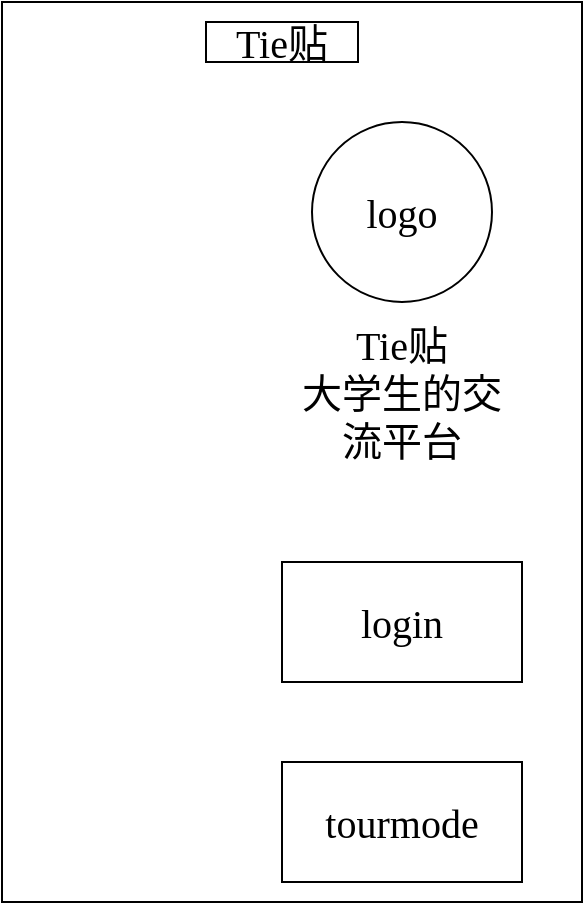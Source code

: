 <mxfile version="15.7.3" type="device" pages="10"><diagram name="frontpage" id="03018318-947c-dd8e-b7a3-06fadd420f32"><mxGraphModel dx="1024" dy="641" grid="1" gridSize="10" guides="1" tooltips="1" connect="1" arrows="1" fold="1" page="1" pageScale="1" pageWidth="1100" pageHeight="850" background="#ffffff" math="0" shadow="0"><root><mxCell id="0"/><mxCell id="1" parent="0"/><mxCell id="Fec5jtK180yCKp4PMNhq-3" value="" style="rounded=0;whiteSpace=wrap;html=1;fontFamily=Times New Roman;fontSize=20;" parent="1" vertex="1"><mxGeometry x="210" y="210" width="290" height="450" as="geometry"/></mxCell><mxCell id="Fec5jtK180yCKp4PMNhq-4" value="login" style="rounded=0;whiteSpace=wrap;html=1;fontFamily=Times New Roman;fontSize=20;" parent="1" vertex="1"><mxGeometry x="350" y="490" width="120" height="60" as="geometry"/></mxCell><mxCell id="Fec5jtK180yCKp4PMNhq-5" value="tourmode" style="rounded=0;whiteSpace=wrap;html=1;fontFamily=Times New Roman;fontSize=20;" parent="1" vertex="1"><mxGeometry x="350" y="590" width="120" height="60" as="geometry"/></mxCell><mxCell id="Fec5jtK180yCKp4PMNhq-6" value="logo" style="ellipse;whiteSpace=wrap;html=1;aspect=fixed;fontFamily=Times New Roman;fontSize=20;" parent="1" vertex="1"><mxGeometry x="365" y="270" width="90" height="90" as="geometry"/></mxCell><mxCell id="Fec5jtK180yCKp4PMNhq-7" value="Tie贴&lt;br style=&quot;font-size: 20px;&quot;&gt;大学生的交流平台" style="text;html=1;strokeColor=none;fillColor=none;align=center;verticalAlign=middle;whiteSpace=wrap;rounded=0;fontFamily=Times New Roman;fontSize=20;" parent="1" vertex="1"><mxGeometry x="350" y="390" width="120" height="30" as="geometry"/></mxCell><mxCell id="07I9K0FE3FSOYQsb4I6L-1" value="Tie贴" style="rounded=0;whiteSpace=wrap;html=1;fontFamily=Times New Roman;fontSize=20;" parent="1" vertex="1"><mxGeometry x="312" y="220" width="76" height="20" as="geometry"/></mxCell></root></mxGraphModel></diagram><diagram id="Ck95I9Hw9VxdFHplZ4lW" name="index"><mxGraphModel dx="1024" dy="641" grid="1" gridSize="10" guides="1" tooltips="1" connect="1" arrows="1" fold="1" page="1" pageScale="1" pageWidth="827" pageHeight="1169" math="0" shadow="0"><root><mxCell id="0"/><mxCell id="1" parent="0"/><mxCell id="U8atLPwV74V44_r6Qiif-1" value="" style="rounded=0;whiteSpace=wrap;html=1;fontFamily=Times New Roman;fontSize=20;" parent="1" vertex="1"><mxGeometry x="210" y="150" width="280" height="430" as="geometry"/></mxCell><mxCell id="U8atLPwV74V44_r6Qiif-2" value="avatar" style="rounded=0;whiteSpace=wrap;html=1;fontFamily=Times New Roman;fontSize=20;" parent="1" vertex="1"><mxGeometry x="330" y="200" width="56" height="50" as="geometry"/></mxCell><mxCell id="U8atLPwV74V44_r6Qiif-4" value="" style="rounded=0;whiteSpace=wrap;html=1;fontFamily=Times New Roman;fontSize=20;" parent="1" vertex="1"><mxGeometry x="225" y="270" width="250" height="50" as="geometry"/></mxCell><mxCell id="U8atLPwV74V44_r6Qiif-3" value="nickname：" style="text;html=1;strokeColor=none;fillColor=none;align=center;verticalAlign=middle;whiteSpace=wrap;rounded=0;fontFamily=Times New Roman;fontSize=20;" parent="1" vertex="1"><mxGeometry x="250" y="280" width="60" height="30" as="geometry"/></mxCell><mxCell id="U8atLPwV74V44_r6Qiif-5" value="" style="rounded=0;whiteSpace=wrap;html=1;fontFamily=Times New Roman;fontSize=20;" parent="1" vertex="1"><mxGeometry x="320" y="280" width="152" height="30" as="geometry"/></mxCell><mxCell id="BhhdBhAdkZYoi_wVhqBk-1" value="login" style="rounded=0;whiteSpace=wrap;html=1;fontFamily=Times New Roman;fontSize=20;" parent="1" vertex="1"><mxGeometry x="294" y="500" width="120" height="60" as="geometry"/></mxCell><mxCell id="-MaFEUrQbirA9aouCQEY-1" value="Tie贴" style="rounded=0;whiteSpace=wrap;html=1;fontFamily=Times New Roman;fontSize=20;" parent="1" vertex="1"><mxGeometry x="320" y="160" width="76" height="20" as="geometry"/></mxCell><mxCell id="E89VxUm0MRJ6qRe2BIk8-2" value="" style="rounded=0;whiteSpace=wrap;html=1;fontFamily=Times New Roman;fontSize=20;" parent="1" vertex="1"><mxGeometry x="225" y="340" width="250" height="50" as="geometry"/></mxCell><mxCell id="E89VxUm0MRJ6qRe2BIk8-3" value="school：" style="text;html=1;strokeColor=none;fillColor=none;align=center;verticalAlign=middle;whiteSpace=wrap;rounded=0;fontFamily=Times New Roman;fontSize=20;" parent="1" vertex="1"><mxGeometry x="250" y="350" width="60" height="30" as="geometry"/></mxCell><mxCell id="E89VxUm0MRJ6qRe2BIk8-4" value="" style="rounded=0;whiteSpace=wrap;html=1;fontFamily=Times New Roman;fontSize=20;" parent="1" vertex="1"><mxGeometry x="320" y="350" width="152" height="30" as="geometry"/></mxCell></root></mxGraphModel></diagram><diagram id="TXf3Urb8VIjmZzmf_03V" name="main"><mxGraphModel dx="1024" dy="641" grid="1" gridSize="10" guides="1" tooltips="1" connect="1" arrows="1" fold="1" page="1" pageScale="1" pageWidth="827" pageHeight="1169" math="0" shadow="0"><root><mxCell id="0"/><mxCell id="1" parent="0"/><mxCell id="C3f6mkqlEkLaBP0aJebE-1" value="" style="rounded=0;whiteSpace=wrap;html=1;fontFamily=Times New Roman;fontSize=20;" parent="1" vertex="1"><mxGeometry x="190" y="100" width="340" height="650" as="geometry"/></mxCell><mxCell id="C3f6mkqlEkLaBP0aJebE-2" value="swiper" style="rounded=0;whiteSpace=wrap;html=1;fontFamily=Times New Roman;fontSize=20;" parent="1" vertex="1"><mxGeometry x="200" y="140" width="320" height="220" as="geometry"/></mxCell><mxCell id="C3f6mkqlEkLaBP0aJebE-3" value="notice" style="rounded=0;whiteSpace=wrap;html=1;fontFamily=Times New Roman;fontSize=20;" parent="1" vertex="1"><mxGeometry x="200" y="370" width="320" height="40" as="geometry"/></mxCell><mxCell id="C3f6mkqlEkLaBP0aJebE-4" value="" style="rounded=0;whiteSpace=wrap;html=1;fontFamily=Times New Roman;fontSize=20;" parent="1" vertex="1"><mxGeometry x="200" y="420" width="320" height="50" as="geometry"/></mxCell><mxCell id="C3f6mkqlEkLaBP0aJebE-5" value="latest" style="rounded=0;whiteSpace=wrap;html=1;fontFamily=Times New Roman;fontSize=20;" parent="1" vertex="1"><mxGeometry x="210" y="430" width="130" height="30" as="geometry"/></mxCell><mxCell id="C3f6mkqlEkLaBP0aJebE-6" value="most liked" style="rounded=0;whiteSpace=wrap;html=1;fontFamily=Times New Roman;fontSize=20;" parent="1" vertex="1"><mxGeometry x="370" y="430" width="130" height="30" as="geometry"/></mxCell><mxCell id="C3f6mkqlEkLaBP0aJebE-7" value="" style="rounded=0;whiteSpace=wrap;html=1;fontFamily=Times New Roman;fontSize=20;" parent="1" vertex="1"><mxGeometry x="190" y="690" width="340" height="60" as="geometry"/></mxCell><mxCell id="C3f6mkqlEkLaBP0aJebE-8" value="main" style="rounded=0;whiteSpace=wrap;html=1;fontFamily=Times New Roman;fontSize=20;" parent="1" vertex="1"><mxGeometry x="200" y="700" width="60" height="40" as="geometry"/></mxCell><mxCell id="C3f6mkqlEkLaBP0aJebE-9" value="wall" style="rounded=0;whiteSpace=wrap;html=1;fontFamily=Times New Roman;fontSize=20;" parent="1" vertex="1"><mxGeometry x="290" y="700" width="60" height="40" as="geometry"/></mxCell><mxCell id="C3f6mkqlEkLaBP0aJebE-10" value="message" style="rounded=0;whiteSpace=wrap;html=1;fontFamily=Times New Roman;fontSize=20;" parent="1" vertex="1"><mxGeometry x="370" y="700" width="60" height="40" as="geometry"/></mxCell><mxCell id="C3f6mkqlEkLaBP0aJebE-12" value="mine" style="rounded=0;whiteSpace=wrap;html=1;fontFamily=Times New Roman;fontSize=20;" parent="1" vertex="1"><mxGeometry x="450" y="700" width="60" height="40" as="geometry"/></mxCell><mxCell id="C3f6mkqlEkLaBP0aJebE-13" value="" style="rounded=0;whiteSpace=wrap;html=1;fontFamily=Times New Roman;fontSize=20;" parent="1" vertex="1"><mxGeometry x="200" y="480" width="320" height="200" as="geometry"/></mxCell><mxCell id="C3f6mkqlEkLaBP0aJebE-14" value="post[0]" style="rounded=0;whiteSpace=wrap;html=1;fontFamily=Times New Roman;fontSize=20;" parent="1" vertex="1"><mxGeometry x="200" y="480" width="320" height="60" as="geometry"/></mxCell><mxCell id="C3f6mkqlEkLaBP0aJebE-15" value="post[1]" style="rounded=0;whiteSpace=wrap;html=1;fontFamily=Times New Roman;fontSize=20;" parent="1" vertex="1"><mxGeometry x="200" y="540" width="320" height="60" as="geometry"/></mxCell><mxCell id="C3f6mkqlEkLaBP0aJebE-16" value="post[2]" style="rounded=0;whiteSpace=wrap;html=1;fontFamily=Times New Roman;fontSize=20;" parent="1" vertex="1"><mxGeometry x="200" y="600" width="320" height="60" as="geometry"/></mxCell><mxCell id="C3f6mkqlEkLaBP0aJebE-17" value="post[3]" style="rounded=0;whiteSpace=wrap;html=1;fontFamily=Times New Roman;fontSize=20;" parent="1" vertex="1"><mxGeometry x="200" y="660" width="320" height="20" as="geometry"/></mxCell><mxCell id="C3f6mkqlEkLaBP0aJebE-18" value="Tie贴" style="rounded=0;whiteSpace=wrap;html=1;fontFamily=Times New Roman;fontSize=20;" parent="1" vertex="1"><mxGeometry x="322" y="110" width="76" height="20" as="geometry"/></mxCell><mxCell id="C3f6mkqlEkLaBP0aJebE-19" value="postpost" style="ellipse;whiteSpace=wrap;html=1;aspect=fixed;fontFamily=Times New Roman;fontSize=20;" parent="1" vertex="1"><mxGeometry x="430" y="570" width="80" height="80" as="geometry"/></mxCell></root></mxGraphModel></diagram><diagram id="62_W3riZUfxKV5c6a-C_" name="wall"><mxGraphModel dx="1024" dy="641" grid="1" gridSize="10" guides="1" tooltips="1" connect="1" arrows="1" fold="1" page="1" pageScale="1" pageWidth="827" pageHeight="1169" math="0" shadow="0"><root><mxCell id="0"/><mxCell id="1" parent="0"/><mxCell id="J6cH_D4If7bxww8ocM0f-1" value="" style="rounded=0;whiteSpace=wrap;html=1;fontFamily=Times New Roman;fontSize=20;" parent="1" vertex="1"><mxGeometry x="190" y="100" width="340" height="600" as="geometry"/></mxCell><mxCell id="J6cH_D4If7bxww8ocM0f-2" value="" style="rounded=0;whiteSpace=wrap;html=1;fontFamily=Times New Roman;fontSize=20;" parent="1" vertex="1"><mxGeometry x="200" y="180" width="320" height="180" as="geometry"/></mxCell><mxCell id="J6cH_D4If7bxww8ocM0f-7" value="" style="rounded=0;whiteSpace=wrap;html=1;fontFamily=Times New Roman;fontSize=20;" parent="1" vertex="1"><mxGeometry x="190" y="630" width="340" height="70" as="geometry"/></mxCell><mxCell id="J6cH_D4If7bxww8ocM0f-8" value="main" style="rounded=0;whiteSpace=wrap;html=1;fontFamily=Times New Roman;fontSize=20;" parent="1" vertex="1"><mxGeometry x="210" y="650" width="60" height="40" as="geometry"/></mxCell><mxCell id="J6cH_D4If7bxww8ocM0f-9" value="wall" style="rounded=0;whiteSpace=wrap;html=1;fontFamily=Times New Roman;fontSize=20;" parent="1" vertex="1"><mxGeometry x="290" y="650" width="60" height="40" as="geometry"/></mxCell><mxCell id="J6cH_D4If7bxww8ocM0f-10" value="message" style="rounded=0;whiteSpace=wrap;html=1;fontFamily=Times New Roman;fontSize=20;" parent="1" vertex="1"><mxGeometry x="370" y="650" width="70" height="40" as="geometry"/></mxCell><mxCell id="J6cH_D4If7bxww8ocM0f-11" value="mine" style="rounded=0;whiteSpace=wrap;html=1;fontFamily=Times New Roman;fontSize=20;" parent="1" vertex="1"><mxGeometry x="460" y="650" width="60" height="40" as="geometry"/></mxCell><mxCell id="J6cH_D4If7bxww8ocM0f-12" value="" style="rounded=0;whiteSpace=wrap;html=1;fontFamily=Times New Roman;fontSize=20;" parent="1" vertex="1"><mxGeometry x="200" y="370" width="320" height="240" as="geometry"/></mxCell><mxCell id="J6cH_D4If7bxww8ocM0f-13" value="post[0]" style="rounded=0;whiteSpace=wrap;html=1;fontFamily=Times New Roman;fontSize=20;" parent="1" vertex="1"><mxGeometry x="200" y="370" width="320" height="60" as="geometry"/></mxCell><mxCell id="J6cH_D4If7bxww8ocM0f-14" value="post[1]" style="rounded=0;whiteSpace=wrap;html=1;fontFamily=Times New Roman;fontSize=20;" parent="1" vertex="1"><mxGeometry x="200" y="430" width="320" height="60" as="geometry"/></mxCell><mxCell id="J6cH_D4If7bxww8ocM0f-15" value="post[2]" style="rounded=0;whiteSpace=wrap;html=1;fontFamily=Times New Roman;fontSize=20;" parent="1" vertex="1"><mxGeometry x="200" y="490" width="320" height="60" as="geometry"/></mxCell><mxCell id="J6cH_D4If7bxww8ocM0f-17" value="Tie贴" style="rounded=0;whiteSpace=wrap;html=1;fontFamily=Times New Roman;fontSize=20;" parent="1" vertex="1"><mxGeometry x="322" y="110" width="76" height="20" as="geometry"/></mxCell><mxCell id="jOnQW-eUxIQGcwZUEFTj-1" value="search" style="rounded=0;whiteSpace=wrap;html=1;fontFamily=Times New Roman;fontSize=20;" parent="1" vertex="1"><mxGeometry x="202" y="140" width="318" height="30" as="geometry"/></mxCell><mxCell id="jOnQW-eUxIQGcwZUEFTj-2" value="notice" style="rounded=0;whiteSpace=wrap;html=1;fontFamily=Times New Roman;fontSize=20;" parent="1" vertex="1"><mxGeometry x="210" y="190" width="65" height="60" as="geometry"/></mxCell><mxCell id="jOnQW-eUxIQGcwZUEFTj-3" value="confess" style="rounded=0;whiteSpace=wrap;html=1;fontFamily=Times New Roman;fontSize=20;" parent="1" vertex="1"><mxGeometry x="290" y="190" width="65" height="60" as="geometry"/></mxCell><mxCell id="jOnQW-eUxIQGcwZUEFTj-4" value="trade" style="rounded=0;whiteSpace=wrap;html=1;fontFamily=Times New Roman;fontSize=20;" parent="1" vertex="1"><mxGeometry x="370" y="190" width="65" height="60" as="geometry"/></mxCell><mxCell id="jOnQW-eUxIQGcwZUEFTj-5" value="lost-found" style="rounded=0;whiteSpace=wrap;html=1;fontFamily=Times New Roman;fontSize=20;" parent="1" vertex="1"><mxGeometry x="445" y="190" width="65" height="60" as="geometry"/></mxCell><mxCell id="jOnQW-eUxIQGcwZUEFTj-6" value="data-share" style="rounded=0;whiteSpace=wrap;html=1;fontFamily=Times New Roman;fontSize=20;" parent="1" vertex="1"><mxGeometry x="210" y="280" width="65" height="60" as="geometry"/></mxCell><mxCell id="jOnQW-eUxIQGcwZUEFTj-7" value="team" style="rounded=0;whiteSpace=wrap;html=1;fontFamily=Times New Roman;fontSize=20;" parent="1" vertex="1"><mxGeometry x="290" y="280" width="65" height="60" as="geometry"/></mxCell><mxCell id="jOnQW-eUxIQGcwZUEFTj-8" value="complain" style="rounded=0;whiteSpace=wrap;html=1;fontFamily=Times New Roman;fontSize=20;" parent="1" vertex="1"><mxGeometry x="370" y="280" width="65" height="60" as="geometry"/></mxCell><mxCell id="jOnQW-eUxIQGcwZUEFTj-9" value="other" style="rounded=0;whiteSpace=wrap;html=1;fontFamily=Times New Roman;fontSize=20;" parent="1" vertex="1"><mxGeometry x="445" y="280" width="65" height="60" as="geometry"/></mxCell><mxCell id="jOnQW-eUxIQGcwZUEFTj-10" value="post[3]" style="rounded=0;whiteSpace=wrap;html=1;fontFamily=Times New Roman;fontSize=20;" parent="1" vertex="1"><mxGeometry x="200" y="550" width="320" height="60" as="geometry"/></mxCell><mxCell id="J6cH_D4If7bxww8ocM0f-18" value="postpost" style="ellipse;whiteSpace=wrap;html=1;aspect=fixed;fontFamily=Times New Roman;fontSize=20;" parent="1" vertex="1"><mxGeometry x="435" y="545" width="80" height="80" as="geometry"/></mxCell></root></mxGraphModel></diagram><diagram id="JjD_x3LjAsMo0YxZ4d_v" name="search"><mxGraphModel dx="1024" dy="641" grid="1" gridSize="10" guides="1" tooltips="1" connect="1" arrows="1" fold="1" page="1" pageScale="1" pageWidth="827" pageHeight="1169" math="0" shadow="0"><root><mxCell id="0"/><mxCell id="1" parent="0"/><mxCell id="dlkelOF_nLIqjOFd05VU-1" value="" style="rounded=0;whiteSpace=wrap;html=1;fontFamily=Times New Roman;fontSize=20;" parent="1" vertex="1"><mxGeometry x="200" y="140" width="290" height="350" as="geometry"/></mxCell><mxCell id="RouSW0bpecZGNJ4RRtc4-1" value="Tie贴" style="rounded=0;whiteSpace=wrap;html=1;fontFamily=Times New Roman;fontSize=20;" parent="1" vertex="1"><mxGeometry x="307" y="150" width="76" height="20" as="geometry"/></mxCell><mxCell id="RouSW0bpecZGNJ4RRtc4-2" value="input key word......" style="rounded=0;whiteSpace=wrap;html=1;fontFamily=Times New Roman;fontSize=20;" parent="1" vertex="1"><mxGeometry x="210" y="190" width="210" height="30" as="geometry"/></mxCell><mxCell id="RouSW0bpecZGNJ4RRtc4-3" value="search" style="rounded=0;whiteSpace=wrap;html=1;fontFamily=Times New Roman;fontSize=20;" parent="1" vertex="1"><mxGeometry x="430" y="190" width="50" height="30" as="geometry"/></mxCell><mxCell id="RouSW0bpecZGNJ4RRtc4-7" value="" style="rounded=0;whiteSpace=wrap;html=1;fontFamily=Times New Roman;fontSize=20;" parent="1" vertex="1"><mxGeometry x="210" y="230" width="270" height="250" as="geometry"/></mxCell><mxCell id="RouSW0bpecZGNJ4RRtc4-8" value="post[0]" style="rounded=0;whiteSpace=wrap;html=1;fontFamily=Times New Roman;fontSize=20;" parent="1" vertex="1"><mxGeometry x="210" y="230" width="270" height="50" as="geometry"/></mxCell><mxCell id="RouSW0bpecZGNJ4RRtc4-10" value="post[1]" style="rounded=0;whiteSpace=wrap;html=1;fontFamily=Times New Roman;fontSize=20;" parent="1" vertex="1"><mxGeometry x="210" y="280" width="270" height="50" as="geometry"/></mxCell><mxCell id="RouSW0bpecZGNJ4RRtc4-11" value="post[2]" style="rounded=0;whiteSpace=wrap;html=1;fontFamily=Times New Roman;fontSize=20;" parent="1" vertex="1"><mxGeometry x="210" y="330" width="270" height="50" as="geometry"/></mxCell><mxCell id="RouSW0bpecZGNJ4RRtc4-12" value="post[3]" style="rounded=0;whiteSpace=wrap;html=1;fontFamily=Times New Roman;fontSize=20;" parent="1" vertex="1"><mxGeometry x="210" y="380" width="270" height="50" as="geometry"/></mxCell><mxCell id="RouSW0bpecZGNJ4RRtc4-13" value="post[4]" style="rounded=0;whiteSpace=wrap;html=1;fontFamily=Times New Roman;fontSize=20;" parent="1" vertex="1"><mxGeometry x="210" y="430" width="270" height="50" as="geometry"/></mxCell></root></mxGraphModel></diagram><diagram id="K6dkKRm18u_CWWQk3UzU" name="message"><mxGraphModel dx="1024" dy="641" grid="1" gridSize="10" guides="1" tooltips="1" connect="1" arrows="1" fold="1" page="1" pageScale="1" pageWidth="827" pageHeight="1169" math="0" shadow="0"><root><mxCell id="0"/><mxCell id="1" parent="0"/><mxCell id="3E1axRvY01PlT96TrOj6-1" value="" style="rounded=0;whiteSpace=wrap;html=1;fontFamily=Times New Roman;fontSize=20;" parent="1" vertex="1"><mxGeometry x="190" y="100" width="340" height="430" as="geometry"/></mxCell><mxCell id="3E1axRvY01PlT96TrOj6-3" value="" style="rounded=0;whiteSpace=wrap;html=1;fontFamily=Times New Roman;fontSize=20;" parent="1" vertex="1"><mxGeometry x="191" y="470" width="340" height="60" as="geometry"/></mxCell><mxCell id="3E1axRvY01PlT96TrOj6-4" value="main" style="rounded=0;whiteSpace=wrap;html=1;fontFamily=Times New Roman;fontSize=20;" parent="1" vertex="1"><mxGeometry x="205" y="480" width="60" height="40" as="geometry"/></mxCell><mxCell id="3E1axRvY01PlT96TrOj6-5" value="wall" style="rounded=0;whiteSpace=wrap;html=1;fontFamily=Times New Roman;fontSize=20;" parent="1" vertex="1"><mxGeometry x="295" y="480" width="60" height="40" as="geometry"/></mxCell><mxCell id="3E1axRvY01PlT96TrOj6-6" value="message" style="rounded=0;whiteSpace=wrap;html=1;fontFamily=Times New Roman;fontSize=20;" parent="1" vertex="1"><mxGeometry x="375" y="480" width="70" height="40" as="geometry"/></mxCell><mxCell id="3E1axRvY01PlT96TrOj6-7" value="mine" style="rounded=0;whiteSpace=wrap;html=1;fontFamily=Times New Roman;fontSize=20;" parent="1" vertex="1"><mxGeometry x="455" y="480" width="60" height="40" as="geometry"/></mxCell><mxCell id="3E1axRvY01PlT96TrOj6-8" value="" style="rounded=0;whiteSpace=wrap;html=1;fontFamily=Times New Roman;fontSize=20;" parent="1" vertex="1"><mxGeometry x="200" y="210" width="320" height="250" as="geometry"/></mxCell><mxCell id="3E1axRvY01PlT96TrOj6-9" value="post[0]" style="rounded=0;whiteSpace=wrap;html=1;fontFamily=Times New Roman;fontSize=20;" parent="1" vertex="1"><mxGeometry x="200" y="210" width="320" height="60" as="geometry"/></mxCell><mxCell id="3E1axRvY01PlT96TrOj6-10" value="post[1]" style="rounded=0;whiteSpace=wrap;html=1;fontFamily=Times New Roman;fontSize=20;" parent="1" vertex="1"><mxGeometry x="200" y="270" width="320" height="60" as="geometry"/></mxCell><mxCell id="3E1axRvY01PlT96TrOj6-11" value="post[2]" style="rounded=0;whiteSpace=wrap;html=1;fontFamily=Times New Roman;fontSize=20;" parent="1" vertex="1"><mxGeometry x="200" y="330" width="320" height="60" as="geometry"/></mxCell><mxCell id="3E1axRvY01PlT96TrOj6-12" value="Tie贴" style="rounded=0;whiteSpace=wrap;html=1;fontFamily=Times New Roman;fontSize=20;" parent="1" vertex="1"><mxGeometry x="322" y="110" width="76" height="20" as="geometry"/></mxCell><mxCell id="3E1axRvY01PlT96TrOj6-13" value="" style="rounded=0;whiteSpace=wrap;html=1;fontFamily=Times New Roman;fontSize=20;" parent="1" vertex="1"><mxGeometry x="202" y="140" width="318" height="50" as="geometry"/></mxCell><mxCell id="3E1axRvY01PlT96TrOj6-22" value="post[3]" style="rounded=0;whiteSpace=wrap;html=1;fontFamily=Times New Roman;fontSize=20;" parent="1" vertex="1"><mxGeometry x="200" y="390" width="320" height="60" as="geometry"/></mxCell><mxCell id="3E1axRvY01PlT96TrOj6-25" value="received like" style="rounded=0;whiteSpace=wrap;html=1;fontFamily=Times New Roman;fontSize=20;" parent="1" vertex="1"><mxGeometry x="220" y="150" width="120" height="30" as="geometry"/></mxCell><mxCell id="3E1axRvY01PlT96TrOj6-26" value="received comment" style="rounded=0;whiteSpace=wrap;html=1;fontFamily=Times New Roman;fontSize=20;" parent="1" vertex="1"><mxGeometry x="360" y="150" width="150" height="30" as="geometry"/></mxCell></root></mxGraphModel></diagram><diagram id="HrdHUyRDvfsB8xWi9xa5" name="mine"><mxGraphModel dx="1024" dy="641" grid="1" gridSize="10" guides="1" tooltips="1" connect="1" arrows="1" fold="1" page="1" pageScale="1" pageWidth="827" pageHeight="1169" math="0" shadow="0"><root><mxCell id="0"/><mxCell id="1" parent="0"/><mxCell id="SbzInQS1TNpBbRl-zPzZ-1" value="" style="rounded=0;whiteSpace=wrap;html=1;fontFamily=Times New Roman;fontSize=20;" parent="1" vertex="1"><mxGeometry x="190" y="100" width="340" height="540" as="geometry"/></mxCell><mxCell id="SbzInQS1TNpBbRl-zPzZ-2" value="" style="rounded=0;whiteSpace=wrap;html=1;fontFamily=Times New Roman;fontSize=20;" parent="1" vertex="1"><mxGeometry x="200" y="280" width="320" height="233" as="geometry"/></mxCell><mxCell id="SbzInQS1TNpBbRl-zPzZ-3" value="" style="rounded=0;whiteSpace=wrap;html=1;fontFamily=Times New Roman;fontSize=20;" parent="1" vertex="1"><mxGeometry x="190" y="580" width="340" height="60" as="geometry"/></mxCell><mxCell id="SbzInQS1TNpBbRl-zPzZ-4" value="main" style="rounded=0;whiteSpace=wrap;html=1;fontFamily=Times New Roman;fontSize=20;" parent="1" vertex="1"><mxGeometry x="200" y="590" width="60" height="40" as="geometry"/></mxCell><mxCell id="SbzInQS1TNpBbRl-zPzZ-5" value="wall" style="rounded=0;whiteSpace=wrap;html=1;fontFamily=Times New Roman;fontSize=20;" parent="1" vertex="1"><mxGeometry x="290" y="590" width="60" height="40" as="geometry"/></mxCell><mxCell id="SbzInQS1TNpBbRl-zPzZ-6" value="message" style="rounded=0;whiteSpace=wrap;html=1;fontFamily=Times New Roman;fontSize=20;" parent="1" vertex="1"><mxGeometry x="370" y="590" width="70" height="40" as="geometry"/></mxCell><mxCell id="SbzInQS1TNpBbRl-zPzZ-7" value="mine" style="rounded=0;whiteSpace=wrap;html=1;fontFamily=Times New Roman;fontSize=20;" parent="1" vertex="1"><mxGeometry x="450" y="590" width="60" height="40" as="geometry"/></mxCell><mxCell id="SbzInQS1TNpBbRl-zPzZ-12" value="Tie贴" style="rounded=0;whiteSpace=wrap;html=1;fontFamily=Times New Roman;fontSize=20;" parent="1" vertex="1"><mxGeometry x="322" y="110" width="76" height="20" as="geometry"/></mxCell><mxCell id="SbzInQS1TNpBbRl-zPzZ-34" value="avatar" style="ellipse;whiteSpace=wrap;html=1;aspect=fixed;fontFamily=Times New Roman;fontSize=20;" parent="1" vertex="1"><mxGeometry x="200" y="180" width="80" height="80" as="geometry"/></mxCell><mxCell id="SbzInQS1TNpBbRl-zPzZ-37" value="nickname" style="text;html=1;strokeColor=none;fillColor=none;align=center;verticalAlign=middle;whiteSpace=wrap;rounded=0;fontFamily=Times New Roman;fontSize=20;" parent="1" vertex="1"><mxGeometry x="290" y="205" width="60" height="30" as="geometry"/></mxCell><mxCell id="SbzInQS1TNpBbRl-zPzZ-39" value="anonymous" style="ellipse;whiteSpace=wrap;html=1;aspect=fixed;fontFamily=Times New Roman;fontSize=20;" parent="1" vertex="1"><mxGeometry x="410" y="140" width="105" height="105" as="geometry"/></mxCell><mxCell id="SbzInQS1TNpBbRl-zPzZ-40" value="my-post" style="rounded=0;whiteSpace=wrap;html=1;fontFamily=Times New Roman;fontSize=20;" parent="1" vertex="1"><mxGeometry x="210" y="291.5" width="80" height="80" as="geometry"/></mxCell><mxCell id="SbzInQS1TNpBbRl-zPzZ-43" value="contact" style="rounded=0;whiteSpace=wrap;html=1;fontFamily=Times New Roman;fontSize=20;" parent="1" vertex="1"><mxGeometry x="318" y="291.5" width="80" height="80" as="geometry"/></mxCell><mxCell id="SbzInQS1TNpBbRl-zPzZ-44" value="school" style="rounded=0;whiteSpace=wrap;html=1;fontFamily=Times New Roman;fontSize=20;" parent="1" vertex="1"><mxGeometry x="422.5" y="291.5" width="80" height="80" as="geometry"/></mxCell><mxCell id="SbzInQS1TNpBbRl-zPzZ-45" value="collection" style="rounded=0;whiteSpace=wrap;html=1;fontFamily=Times New Roman;fontSize=20;" parent="1" vertex="1"><mxGeometry x="210" y="411.5" width="80" height="80" as="geometry"/></mxCell><mxCell id="SbzInQS1TNpBbRl-zPzZ-46" value="admin" style="rounded=0;whiteSpace=wrap;html=1;fontFamily=Times New Roman;fontSize=20;" parent="1" vertex="1"><mxGeometry x="318" y="411.5" width="80" height="80" as="geometry"/></mxCell><mxCell id="SbzInQS1TNpBbRl-zPzZ-47" value="subscribe" style="rounded=0;whiteSpace=wrap;html=1;fontFamily=Times New Roman;fontSize=20;" parent="1" vertex="1"><mxGeometry x="422.5" y="411.5" width="80" height="80" as="geometry"/></mxCell><mxCell id="SbzInQS1TNpBbRl-zPzZ-48" value="school auth" style="rounded=0;whiteSpace=wrap;html=1;fontFamily=Times New Roman;fontSize=20;" parent="1" vertex="1"><mxGeometry x="200" y="530" width="320" height="30" as="geometry"/></mxCell></root></mxGraphModel></diagram><diagram id="QgWmnpysTdo-Zl5FHfbC" name="mine2"><mxGraphModel dx="1024" dy="641" grid="1" gridSize="10" guides="1" tooltips="1" connect="1" arrows="1" fold="1" page="1" pageScale="1" pageWidth="827" pageHeight="1169" math="0" shadow="0"><root><mxCell id="0"/><mxCell id="1" parent="0"/><mxCell id="PbueJLHpy8PA-1Dh4aSk-1" value="" style="rounded=0;whiteSpace=wrap;html=1;fontFamily=Times New Roman;fontSize=20;" parent="1" vertex="1"><mxGeometry x="190" y="100" width="340" height="540" as="geometry"/></mxCell><mxCell id="PbueJLHpy8PA-1Dh4aSk-2" value="" style="rounded=0;whiteSpace=wrap;html=1;fontFamily=Times New Roman;fontSize=20;" parent="1" vertex="1"><mxGeometry x="200" y="280" width="320" height="233" as="geometry"/></mxCell><mxCell id="PbueJLHpy8PA-1Dh4aSk-3" value="" style="rounded=0;whiteSpace=wrap;html=1;fontFamily=Times New Roman;fontSize=20;" parent="1" vertex="1"><mxGeometry x="190" y="581.5" width="340" height="60" as="geometry"/></mxCell><mxCell id="PbueJLHpy8PA-1Dh4aSk-4" value="main" style="rounded=0;whiteSpace=wrap;html=1;fontFamily=Times New Roman;fontSize=20;" parent="1" vertex="1"><mxGeometry x="200" y="591.5" width="60" height="40" as="geometry"/></mxCell><mxCell id="PbueJLHpy8PA-1Dh4aSk-5" value="wall" style="rounded=0;whiteSpace=wrap;html=1;fontFamily=Times New Roman;fontSize=20;" parent="1" vertex="1"><mxGeometry x="290" y="591.5" width="60" height="40" as="geometry"/></mxCell><mxCell id="PbueJLHpy8PA-1Dh4aSk-6" value="message" style="rounded=0;whiteSpace=wrap;html=1;fontFamily=Times New Roman;fontSize=20;" parent="1" vertex="1"><mxGeometry x="370" y="591.5" width="70" height="40" as="geometry"/></mxCell><mxCell id="PbueJLHpy8PA-1Dh4aSk-7" value="mine" style="rounded=0;whiteSpace=wrap;html=1;fontFamily=Times New Roman;fontSize=20;" parent="1" vertex="1"><mxGeometry x="450" y="591.5" width="60" height="40" as="geometry"/></mxCell><mxCell id="PbueJLHpy8PA-1Dh4aSk-8" value="Tie贴" style="rounded=0;whiteSpace=wrap;html=1;fontFamily=Times New Roman;fontSize=20;" parent="1" vertex="1"><mxGeometry x="322" y="110" width="76" height="20" as="geometry"/></mxCell><mxCell id="PbueJLHpy8PA-1Dh4aSk-9" value="avatar" style="ellipse;whiteSpace=wrap;html=1;aspect=fixed;fontFamily=Times New Roman;fontSize=20;" parent="1" vertex="1"><mxGeometry x="200" y="180" width="80" height="80" as="geometry"/></mxCell><mxCell id="PbueJLHpy8PA-1Dh4aSk-10" value="nickname" style="text;html=1;strokeColor=none;fillColor=none;align=center;verticalAlign=middle;whiteSpace=wrap;rounded=0;fontFamily=Times New Roman;fontSize=20;" parent="1" vertex="1"><mxGeometry x="290" y="205" width="60" height="30" as="geometry"/></mxCell><mxCell id="PbueJLHpy8PA-1Dh4aSk-11" value="login" style="ellipse;whiteSpace=wrap;html=1;aspect=fixed;fontFamily=Times New Roman;fontSize=20;" parent="1" vertex="1"><mxGeometry x="430" y="170" width="60" height="60" as="geometry"/></mxCell><mxCell id="PbueJLHpy8PA-1Dh4aSk-12" value="my-post" style="rounded=0;whiteSpace=wrap;html=1;fontFamily=Times New Roman;fontSize=20;" parent="1" vertex="1"><mxGeometry x="210" y="291.5" width="80" height="80" as="geometry"/></mxCell><mxCell id="PbueJLHpy8PA-1Dh4aSk-13" value="contact" style="rounded=0;whiteSpace=wrap;html=1;fontFamily=Times New Roman;fontSize=20;" parent="1" vertex="1"><mxGeometry x="318" y="291.5" width="80" height="80" as="geometry"/></mxCell><mxCell id="PbueJLHpy8PA-1Dh4aSk-14" value="school" style="rounded=0;whiteSpace=wrap;html=1;fontFamily=Times New Roman;fontSize=20;" parent="1" vertex="1"><mxGeometry x="422.5" y="291.5" width="80" height="80" as="geometry"/></mxCell><mxCell id="PbueJLHpy8PA-1Dh4aSk-15" value="collection" style="rounded=0;whiteSpace=wrap;html=1;fontFamily=Times New Roman;fontSize=20;" parent="1" vertex="1"><mxGeometry x="210" y="411.5" width="80" height="80" as="geometry"/></mxCell><mxCell id="PbueJLHpy8PA-1Dh4aSk-16" value="admin" style="rounded=0;whiteSpace=wrap;html=1;fontFamily=Times New Roman;fontSize=20;" parent="1" vertex="1"><mxGeometry x="318" y="411.5" width="80" height="80" as="geometry"/></mxCell><mxCell id="PbueJLHpy8PA-1Dh4aSk-17" value="subscribe" style="rounded=0;whiteSpace=wrap;html=1;fontFamily=Times New Roman;fontSize=20;" parent="1" vertex="1"><mxGeometry x="422.5" y="411.5" width="80" height="80" as="geometry"/></mxCell><mxCell id="PbueJLHpy8PA-1Dh4aSk-18" value="school auth" style="rounded=0;whiteSpace=wrap;html=1;fontFamily=Times New Roman;fontSize=20;" parent="1" vertex="1"><mxGeometry x="200" y="531.5" width="320" height="30" as="geometry"/></mxCell></root></mxGraphModel></diagram><diagram id="JMtDTtF_RG45JkoGKZRz" name="postpost"><mxGraphModel dx="1024" dy="641" grid="1" gridSize="10" guides="1" tooltips="1" connect="1" arrows="1" fold="1" page="1" pageScale="1" pageWidth="827" pageHeight="1169" math="0" shadow="0"><root><mxCell id="0"/><mxCell id="1" parent="0"/><mxCell id="7Pqg90xKutoaqVlrx0dF-1" value="" style="rounded=0;whiteSpace=wrap;html=1;fontFamily=Times New Roman;fontSize=20;" parent="1" vertex="1"><mxGeometry x="200" y="140" width="290" height="510" as="geometry"/></mxCell><mxCell id="7Pqg90xKutoaqVlrx0dF-2" value="Tie贴" style="rounded=0;whiteSpace=wrap;html=1;fontFamily=Times New Roman;fontSize=20;" parent="1" vertex="1"><mxGeometry x="307" y="150" width="76" height="20" as="geometry"/></mxCell><mxCell id="7Pqg90xKutoaqVlrx0dF-11" value="input title....." style="rounded=0;whiteSpace=wrap;html=1;fontFamily=Times New Roman;fontSize=20;" parent="1" vertex="1"><mxGeometry x="210" y="180" width="270" height="20" as="geometry"/></mxCell><mxCell id="7Pqg90xKutoaqVlrx0dF-12" value="input content....." style="rounded=0;whiteSpace=wrap;html=1;fontFamily=Times New Roman;fontSize=20;" parent="1" vertex="1"><mxGeometry x="210" y="220" width="270" height="70" as="geometry"/></mxCell><mxCell id="7Pqg90xKutoaqVlrx0dF-13" value="photo1" style="rounded=0;whiteSpace=wrap;html=1;fontFamily=Times New Roman;fontSize=20;" parent="1" vertex="1"><mxGeometry x="215" y="310" width="70" height="60" as="geometry"/></mxCell><mxCell id="7Pqg90xKutoaqVlrx0dF-15" value="tag1" style="rounded=0;whiteSpace=wrap;html=1;fontFamily=Times New Roman;fontSize=20;" parent="1" vertex="1"><mxGeometry x="215" y="480" width="70" height="40" as="geometry"/></mxCell><mxCell id="7Pqg90xKutoaqVlrx0dF-16" value="tag2" style="rounded=0;whiteSpace=wrap;html=1;fontFamily=Times New Roman;fontSize=20;" parent="1" vertex="1"><mxGeometry x="312" y="480" width="70" height="40" as="geometry"/></mxCell><mxCell id="7Pqg90xKutoaqVlrx0dF-17" value="tag3" style="rounded=0;whiteSpace=wrap;html=1;fontFamily=Times New Roman;fontSize=20;" parent="1" vertex="1"><mxGeometry x="405" y="480" width="70" height="40" as="geometry"/></mxCell><mxCell id="7Pqg90xKutoaqVlrx0dF-18" value="tag4" style="rounded=0;whiteSpace=wrap;html=1;fontFamily=Times New Roman;fontSize=20;" parent="1" vertex="1"><mxGeometry x="215" y="540" width="70" height="40" as="geometry"/></mxCell><mxCell id="7Pqg90xKutoaqVlrx0dF-19" value="tag5" style="rounded=0;whiteSpace=wrap;html=1;fontFamily=Times New Roman;fontSize=20;" parent="1" vertex="1"><mxGeometry x="312" y="540" width="70" height="40" as="geometry"/></mxCell><mxCell id="7Pqg90xKutoaqVlrx0dF-20" value="tag6" style="rounded=0;whiteSpace=wrap;html=1;fontFamily=Times New Roman;fontSize=20;" parent="1" vertex="1"><mxGeometry x="405" y="540" width="70" height="40" as="geometry"/></mxCell><mxCell id="7Pqg90xKutoaqVlrx0dF-21" value="publish" style="rounded=0;whiteSpace=wrap;html=1;fontFamily=Times New Roman;fontSize=20;" parent="1" vertex="1"><mxGeometry x="287" y="610" width="120" height="30" as="geometry"/></mxCell><mxCell id="7Pqg90xKutoaqVlrx0dF-24" value="photo2" style="rounded=0;whiteSpace=wrap;html=1;fontFamily=Times New Roman;fontSize=20;" parent="1" vertex="1"><mxGeometry x="312" y="310" width="70" height="60" as="geometry"/></mxCell><mxCell id="7Pqg90xKutoaqVlrx0dF-25" value="photo3" style="rounded=0;whiteSpace=wrap;html=1;fontFamily=Times New Roman;fontSize=20;" parent="1" vertex="1"><mxGeometry x="410" y="310" width="70" height="60" as="geometry"/></mxCell><mxCell id="7Pqg90xKutoaqVlrx0dF-26" value="photo4" style="rounded=0;whiteSpace=wrap;html=1;fontFamily=Times New Roman;fontSize=20;" parent="1" vertex="1"><mxGeometry x="215" y="390" width="70" height="60" as="geometry"/></mxCell><mxCell id="7Pqg90xKutoaqVlrx0dF-27" value="photo5" style="rounded=0;whiteSpace=wrap;html=1;fontFamily=Times New Roman;fontSize=20;" parent="1" vertex="1"><mxGeometry x="312" y="390" width="70" height="60" as="geometry"/></mxCell><mxCell id="7Pqg90xKutoaqVlrx0dF-28" value="photo6" style="rounded=0;whiteSpace=wrap;html=1;fontFamily=Times New Roman;fontSize=20;" parent="1" vertex="1"><mxGeometry x="410" y="390" width="70" height="60" as="geometry"/></mxCell></root></mxGraphModel></diagram><diagram id="1go9065DdgFkmCMGnLPf" name="postdetail"><mxGraphModel dx="1024" dy="641" grid="1" gridSize="10" guides="1" tooltips="1" connect="1" arrows="1" fold="1" page="1" pageScale="1" pageWidth="827" pageHeight="1169" math="0" shadow="0"><root><mxCell id="0"/><mxCell id="1" parent="0"/><mxCell id="jYizsMvkjM76V4r4_nuf-1" value="" style="rounded=0;whiteSpace=wrap;html=1;fontFamily=Times New Roman;fontSize=20;" parent="1" vertex="1"><mxGeometry x="200" y="140" width="290" height="710" as="geometry"/></mxCell><mxCell id="jYizsMvkjM76V4r4_nuf-2" value="Tie贴" style="rounded=0;whiteSpace=wrap;html=1;fontFamily=Times New Roman;fontSize=20;" parent="1" vertex="1"><mxGeometry x="307" y="150" width="76" height="20" as="geometry"/></mxCell><mxCell id="jYizsMvkjM76V4r4_nuf-18" value="avatar" style="ellipse;whiteSpace=wrap;html=1;aspect=fixed;fontFamily=Times New Roman;fontSize=20;" parent="1" vertex="1"><mxGeometry x="210" y="190" width="50" height="50" as="geometry"/></mxCell><mxCell id="jYizsMvkjM76V4r4_nuf-19" value="nickname" style="text;html=1;strokeColor=none;fillColor=none;align=center;verticalAlign=middle;whiteSpace=wrap;rounded=0;fontFamily=Times New Roman;fontSize=20;" parent="1" vertex="1"><mxGeometry x="270" y="180" width="60" height="30" as="geometry"/></mxCell><mxCell id="jYizsMvkjM76V4r4_nuf-20" value="date" style="text;html=1;strokeColor=none;fillColor=none;align=center;verticalAlign=middle;whiteSpace=wrap;rounded=0;fontFamily=Times New Roman;fontSize=20;" parent="1" vertex="1"><mxGeometry x="260" y="210" width="60" height="30" as="geometry"/></mxCell><mxCell id="jYizsMvkjM76V4r4_nuf-21" value="auth" style="text;html=1;strokeColor=none;fillColor=none;align=center;verticalAlign=middle;whiteSpace=wrap;rounded=0;fontFamily=Times New Roman;fontSize=20;" parent="1" vertex="1"><mxGeometry x="330" y="210" width="60" height="30" as="geometry"/></mxCell><mxCell id="jYizsMvkjM76V4r4_nuf-23" value="collect" style="rhombus;whiteSpace=wrap;html=1;fontFamily=Times New Roman;fontSize=20;" parent="1" vertex="1"><mxGeometry x="400" y="180" width="66" height="40" as="geometry"/></mxCell><mxCell id="rtCGWmgACHKWNjmPFi-7-1" value="photo1" style="rounded=0;whiteSpace=wrap;html=1;fontFamily=Times New Roman;fontSize=20;" parent="1" vertex="1"><mxGeometry x="212.5" y="260" width="70" height="60" as="geometry"/></mxCell><mxCell id="rtCGWmgACHKWNjmPFi-7-2" value="photo2" style="rounded=0;whiteSpace=wrap;html=1;fontFamily=Times New Roman;fontSize=20;" parent="1" vertex="1"><mxGeometry x="309.5" y="260" width="70" height="60" as="geometry"/></mxCell><mxCell id="rtCGWmgACHKWNjmPFi-7-3" value="photo3" style="rounded=0;whiteSpace=wrap;html=1;fontFamily=Times New Roman;fontSize=20;" parent="1" vertex="1"><mxGeometry x="407.5" y="260" width="70" height="60" as="geometry"/></mxCell><mxCell id="rtCGWmgACHKWNjmPFi-7-4" value="photo4" style="rounded=0;whiteSpace=wrap;html=1;fontFamily=Times New Roman;fontSize=20;" parent="1" vertex="1"><mxGeometry x="212.5" y="340" width="70" height="60" as="geometry"/></mxCell><mxCell id="rtCGWmgACHKWNjmPFi-7-5" value="photo5" style="rounded=0;whiteSpace=wrap;html=1;fontFamily=Times New Roman;fontSize=20;" parent="1" vertex="1"><mxGeometry x="309.5" y="340" width="70" height="60" as="geometry"/></mxCell><mxCell id="rtCGWmgACHKWNjmPFi-7-6" value="photo6" style="rounded=0;whiteSpace=wrap;html=1;fontFamily=Times New Roman;fontSize=20;" parent="1" vertex="1"><mxGeometry x="407.5" y="340" width="70" height="60" as="geometry"/></mxCell><mxCell id="rtCGWmgACHKWNjmPFi-7-8" value="title" style="rounded=0;whiteSpace=wrap;html=1;fontFamily=Times New Roman;fontSize=20;" parent="1" vertex="1"><mxGeometry x="217.5" y="430" width="252.5" height="30" as="geometry"/></mxCell><mxCell id="rtCGWmgACHKWNjmPFi-7-9" value="content" style="rounded=0;whiteSpace=wrap;html=1;fontFamily=Times New Roman;fontSize=20;" parent="1" vertex="1"><mxGeometry x="220" y="480" width="250" height="80" as="geometry"/></mxCell><mxCell id="rtCGWmgACHKWNjmPFi-7-10" value="tag" style="text;html=1;strokeColor=none;fillColor=none;align=center;verticalAlign=middle;whiteSpace=wrap;rounded=0;fontFamily=Times New Roman;fontSize=20;" parent="1" vertex="1"><mxGeometry x="217.5" y="570" width="60" height="30" as="geometry"/></mxCell><mxCell id="rtCGWmgACHKWNjmPFi-7-11" value="" style="rounded=0;whiteSpace=wrap;html=1;fontFamily=Times New Roman;fontSize=20;" parent="1" vertex="1"><mxGeometry x="212.5" y="610" width="267" height="180" as="geometry"/></mxCell><mxCell id="rtCGWmgACHKWNjmPFi-7-12" value="comment[0]" style="rounded=0;whiteSpace=wrap;html=1;fontFamily=Times New Roman;fontSize=20;" parent="1" vertex="1"><mxGeometry x="212.5" y="610" width="267" height="60" as="geometry"/></mxCell><mxCell id="rtCGWmgACHKWNjmPFi-7-13" value="comment[1]" style="rounded=0;whiteSpace=wrap;html=1;fontFamily=Times New Roman;fontSize=20;" parent="1" vertex="1"><mxGeometry x="212.5" y="670" width="267" height="60" as="geometry"/></mxCell><mxCell id="rtCGWmgACHKWNjmPFi-7-14" value="comment[1].child-comment" style="rounded=0;whiteSpace=wrap;html=1;fontFamily=Times New Roman;fontSize=20;" parent="1" vertex="1"><mxGeometry x="212.5" y="730" width="267" height="60" as="geometry"/></mxCell><mxCell id="rtCGWmgACHKWNjmPFi-7-15" value="write comment" style="rounded=0;whiteSpace=wrap;html=1;fontFamily=Times New Roman;fontSize=20;" parent="1" vertex="1"><mxGeometry x="198.75" y="800" width="290" height="50" as="geometry"/></mxCell></root></mxGraphModel></diagram></mxfile>